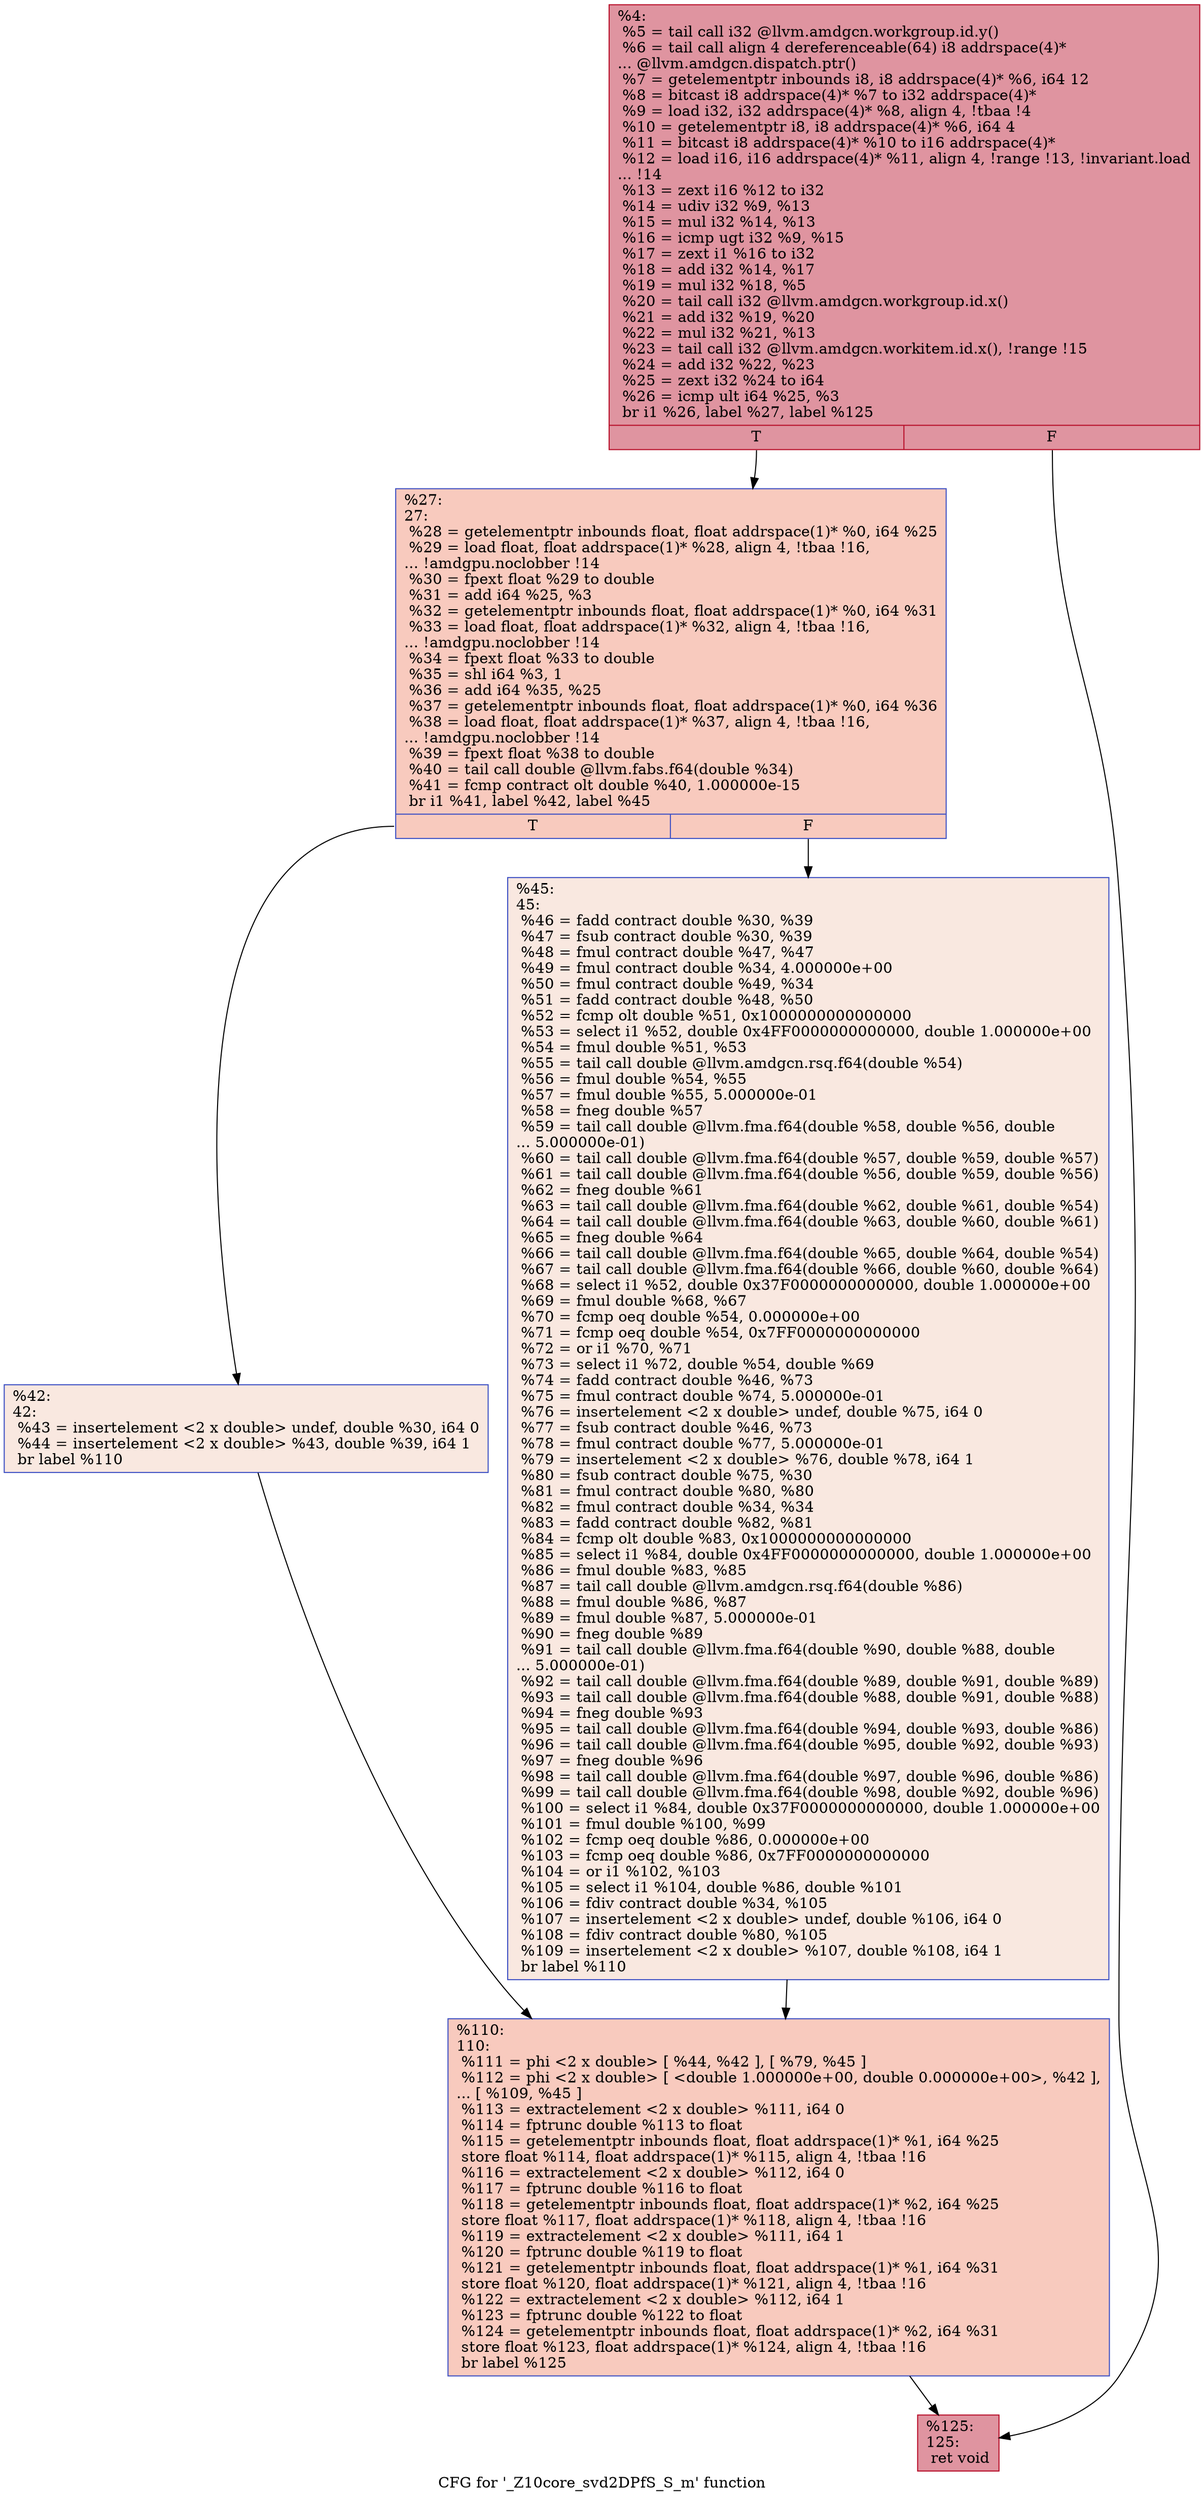 digraph "CFG for '_Z10core_svd2DPfS_S_m' function" {
	label="CFG for '_Z10core_svd2DPfS_S_m' function";

	Node0x5321a00 [shape=record,color="#b70d28ff", style=filled, fillcolor="#b70d2870",label="{%4:\l  %5 = tail call i32 @llvm.amdgcn.workgroup.id.y()\l  %6 = tail call align 4 dereferenceable(64) i8 addrspace(4)*\l... @llvm.amdgcn.dispatch.ptr()\l  %7 = getelementptr inbounds i8, i8 addrspace(4)* %6, i64 12\l  %8 = bitcast i8 addrspace(4)* %7 to i32 addrspace(4)*\l  %9 = load i32, i32 addrspace(4)* %8, align 4, !tbaa !4\l  %10 = getelementptr i8, i8 addrspace(4)* %6, i64 4\l  %11 = bitcast i8 addrspace(4)* %10 to i16 addrspace(4)*\l  %12 = load i16, i16 addrspace(4)* %11, align 4, !range !13, !invariant.load\l... !14\l  %13 = zext i16 %12 to i32\l  %14 = udiv i32 %9, %13\l  %15 = mul i32 %14, %13\l  %16 = icmp ugt i32 %9, %15\l  %17 = zext i1 %16 to i32\l  %18 = add i32 %14, %17\l  %19 = mul i32 %18, %5\l  %20 = tail call i32 @llvm.amdgcn.workgroup.id.x()\l  %21 = add i32 %19, %20\l  %22 = mul i32 %21, %13\l  %23 = tail call i32 @llvm.amdgcn.workitem.id.x(), !range !15\l  %24 = add i32 %22, %23\l  %25 = zext i32 %24 to i64\l  %26 = icmp ult i64 %25, %3\l  br i1 %26, label %27, label %125\l|{<s0>T|<s1>F}}"];
	Node0x5321a00:s0 -> Node0x5324310;
	Node0x5321a00:s1 -> Node0x53243a0;
	Node0x5324310 [shape=record,color="#3d50c3ff", style=filled, fillcolor="#ef886b70",label="{%27:\l27:                                               \l  %28 = getelementptr inbounds float, float addrspace(1)* %0, i64 %25\l  %29 = load float, float addrspace(1)* %28, align 4, !tbaa !16,\l... !amdgpu.noclobber !14\l  %30 = fpext float %29 to double\l  %31 = add i64 %25, %3\l  %32 = getelementptr inbounds float, float addrspace(1)* %0, i64 %31\l  %33 = load float, float addrspace(1)* %32, align 4, !tbaa !16,\l... !amdgpu.noclobber !14\l  %34 = fpext float %33 to double\l  %35 = shl i64 %3, 1\l  %36 = add i64 %35, %25\l  %37 = getelementptr inbounds float, float addrspace(1)* %0, i64 %36\l  %38 = load float, float addrspace(1)* %37, align 4, !tbaa !16,\l... !amdgpu.noclobber !14\l  %39 = fpext float %38 to double\l  %40 = tail call double @llvm.fabs.f64(double %34)\l  %41 = fcmp contract olt double %40, 1.000000e-15\l  br i1 %41, label %42, label %45\l|{<s0>T|<s1>F}}"];
	Node0x5324310:s0 -> Node0x5326730;
	Node0x5324310:s1 -> Node0x53267c0;
	Node0x5326730 [shape=record,color="#3d50c3ff", style=filled, fillcolor="#f1ccb870",label="{%42:\l42:                                               \l  %43 = insertelement \<2 x double\> undef, double %30, i64 0\l  %44 = insertelement \<2 x double\> %43, double %39, i64 1\l  br label %110\l}"];
	Node0x5326730 -> Node0x5327480;
	Node0x53267c0 [shape=record,color="#3d50c3ff", style=filled, fillcolor="#f1ccb870",label="{%45:\l45:                                               \l  %46 = fadd contract double %30, %39\l  %47 = fsub contract double %30, %39\l  %48 = fmul contract double %47, %47\l  %49 = fmul contract double %34, 4.000000e+00\l  %50 = fmul contract double %49, %34\l  %51 = fadd contract double %48, %50\l  %52 = fcmp olt double %51, 0x1000000000000000\l  %53 = select i1 %52, double 0x4FF0000000000000, double 1.000000e+00\l  %54 = fmul double %51, %53\l  %55 = tail call double @llvm.amdgcn.rsq.f64(double %54)\l  %56 = fmul double %54, %55\l  %57 = fmul double %55, 5.000000e-01\l  %58 = fneg double %57\l  %59 = tail call double @llvm.fma.f64(double %58, double %56, double\l... 5.000000e-01)\l  %60 = tail call double @llvm.fma.f64(double %57, double %59, double %57)\l  %61 = tail call double @llvm.fma.f64(double %56, double %59, double %56)\l  %62 = fneg double %61\l  %63 = tail call double @llvm.fma.f64(double %62, double %61, double %54)\l  %64 = tail call double @llvm.fma.f64(double %63, double %60, double %61)\l  %65 = fneg double %64\l  %66 = tail call double @llvm.fma.f64(double %65, double %64, double %54)\l  %67 = tail call double @llvm.fma.f64(double %66, double %60, double %64)\l  %68 = select i1 %52, double 0x37F0000000000000, double 1.000000e+00\l  %69 = fmul double %68, %67\l  %70 = fcmp oeq double %54, 0.000000e+00\l  %71 = fcmp oeq double %54, 0x7FF0000000000000\l  %72 = or i1 %70, %71\l  %73 = select i1 %72, double %54, double %69\l  %74 = fadd contract double %46, %73\l  %75 = fmul contract double %74, 5.000000e-01\l  %76 = insertelement \<2 x double\> undef, double %75, i64 0\l  %77 = fsub contract double %46, %73\l  %78 = fmul contract double %77, 5.000000e-01\l  %79 = insertelement \<2 x double\> %76, double %78, i64 1\l  %80 = fsub contract double %75, %30\l  %81 = fmul contract double %80, %80\l  %82 = fmul contract double %34, %34\l  %83 = fadd contract double %82, %81\l  %84 = fcmp olt double %83, 0x1000000000000000\l  %85 = select i1 %84, double 0x4FF0000000000000, double 1.000000e+00\l  %86 = fmul double %83, %85\l  %87 = tail call double @llvm.amdgcn.rsq.f64(double %86)\l  %88 = fmul double %86, %87\l  %89 = fmul double %87, 5.000000e-01\l  %90 = fneg double %89\l  %91 = tail call double @llvm.fma.f64(double %90, double %88, double\l... 5.000000e-01)\l  %92 = tail call double @llvm.fma.f64(double %89, double %91, double %89)\l  %93 = tail call double @llvm.fma.f64(double %88, double %91, double %88)\l  %94 = fneg double %93\l  %95 = tail call double @llvm.fma.f64(double %94, double %93, double %86)\l  %96 = tail call double @llvm.fma.f64(double %95, double %92, double %93)\l  %97 = fneg double %96\l  %98 = tail call double @llvm.fma.f64(double %97, double %96, double %86)\l  %99 = tail call double @llvm.fma.f64(double %98, double %92, double %96)\l  %100 = select i1 %84, double 0x37F0000000000000, double 1.000000e+00\l  %101 = fmul double %100, %99\l  %102 = fcmp oeq double %86, 0.000000e+00\l  %103 = fcmp oeq double %86, 0x7FF0000000000000\l  %104 = or i1 %102, %103\l  %105 = select i1 %104, double %86, double %101\l  %106 = fdiv contract double %34, %105\l  %107 = insertelement \<2 x double\> undef, double %106, i64 0\l  %108 = fdiv contract double %80, %105\l  %109 = insertelement \<2 x double\> %107, double %108, i64 1\l  br label %110\l}"];
	Node0x53267c0 -> Node0x5327480;
	Node0x5327480 [shape=record,color="#3d50c3ff", style=filled, fillcolor="#ef886b70",label="{%110:\l110:                                              \l  %111 = phi \<2 x double\> [ %44, %42 ], [ %79, %45 ]\l  %112 = phi \<2 x double\> [ \<double 1.000000e+00, double 0.000000e+00\>, %42 ],\l... [ %109, %45 ]\l  %113 = extractelement \<2 x double\> %111, i64 0\l  %114 = fptrunc double %113 to float\l  %115 = getelementptr inbounds float, float addrspace(1)* %1, i64 %25\l  store float %114, float addrspace(1)* %115, align 4, !tbaa !16\l  %116 = extractelement \<2 x double\> %112, i64 0\l  %117 = fptrunc double %116 to float\l  %118 = getelementptr inbounds float, float addrspace(1)* %2, i64 %25\l  store float %117, float addrspace(1)* %118, align 4, !tbaa !16\l  %119 = extractelement \<2 x double\> %111, i64 1\l  %120 = fptrunc double %119 to float\l  %121 = getelementptr inbounds float, float addrspace(1)* %1, i64 %31\l  store float %120, float addrspace(1)* %121, align 4, !tbaa !16\l  %122 = extractelement \<2 x double\> %112, i64 1\l  %123 = fptrunc double %122 to float\l  %124 = getelementptr inbounds float, float addrspace(1)* %2, i64 %31\l  store float %123, float addrspace(1)* %124, align 4, !tbaa !16\l  br label %125\l}"];
	Node0x5327480 -> Node0x53243a0;
	Node0x53243a0 [shape=record,color="#b70d28ff", style=filled, fillcolor="#b70d2870",label="{%125:\l125:                                              \l  ret void\l}"];
}
